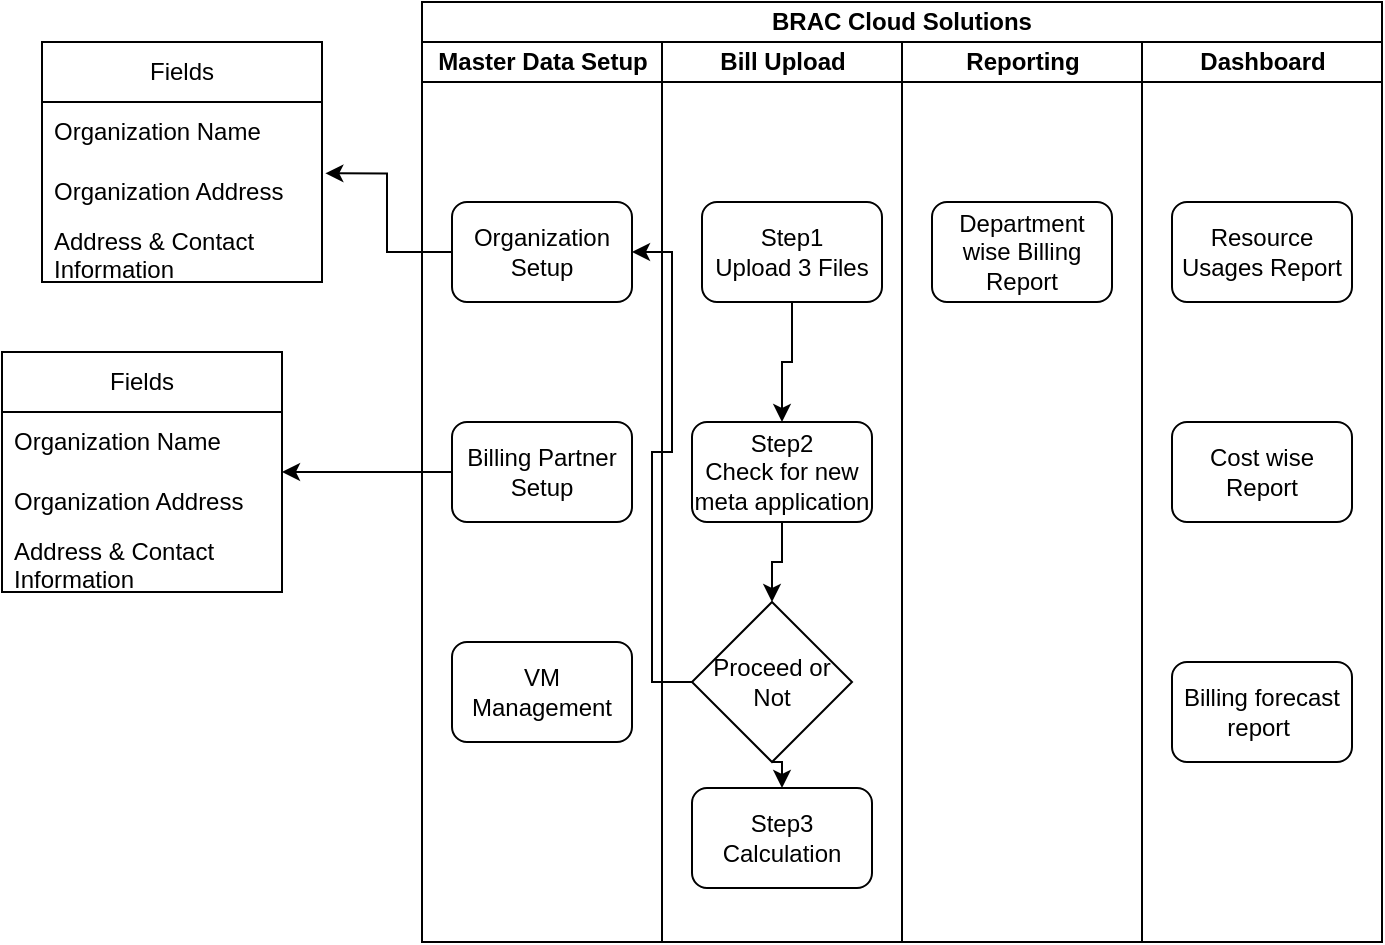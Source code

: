 <mxfile version="24.9.1">
  <diagram name="Page-1" id="Iwcb6CgbbryZW0hVcmBh">
    <mxGraphModel dx="875" dy="544" grid="1" gridSize="10" guides="1" tooltips="1" connect="1" arrows="1" fold="1" page="1" pageScale="1" pageWidth="850" pageHeight="1100" math="0" shadow="0">
      <root>
        <mxCell id="0" />
        <mxCell id="1" parent="0" />
        <mxCell id="6ETel4mcx1zIXjCM35hC-1" value="BRAC Cloud Solutions" style="swimlane;html=1;childLayout=stackLayout;resizeParent=1;resizeParentMax=0;startSize=20;whiteSpace=wrap;" vertex="1" parent="1">
          <mxGeometry x="240" y="110" width="480" height="470" as="geometry" />
        </mxCell>
        <mxCell id="6ETel4mcx1zIXjCM35hC-2" value="Master Data Setup" style="swimlane;html=1;startSize=20;" vertex="1" parent="6ETel4mcx1zIXjCM35hC-1">
          <mxGeometry y="20" width="120" height="450" as="geometry" />
        </mxCell>
        <mxCell id="6ETel4mcx1zIXjCM35hC-24" value="Organization Setup" style="rounded=1;whiteSpace=wrap;html=1;" vertex="1" parent="6ETel4mcx1zIXjCM35hC-2">
          <mxGeometry x="15" y="80" width="90" height="50" as="geometry" />
        </mxCell>
        <mxCell id="6ETel4mcx1zIXjCM35hC-25" value="Billing Partner Setup" style="rounded=1;whiteSpace=wrap;html=1;" vertex="1" parent="6ETel4mcx1zIXjCM35hC-2">
          <mxGeometry x="15" y="190" width="90" height="50" as="geometry" />
        </mxCell>
        <mxCell id="6ETel4mcx1zIXjCM35hC-29" value="VM Management" style="rounded=1;whiteSpace=wrap;html=1;" vertex="1" parent="6ETel4mcx1zIXjCM35hC-2">
          <mxGeometry x="15" y="300" width="90" height="50" as="geometry" />
        </mxCell>
        <mxCell id="6ETel4mcx1zIXjCM35hC-3" value="Bill Upload" style="swimlane;html=1;startSize=20;" vertex="1" parent="6ETel4mcx1zIXjCM35hC-1">
          <mxGeometry x="120" y="20" width="120" height="450" as="geometry" />
        </mxCell>
        <mxCell id="6ETel4mcx1zIXjCM35hC-36" style="edgeStyle=orthogonalEdgeStyle;rounded=0;orthogonalLoop=1;jettySize=auto;html=1;exitX=0.5;exitY=1;exitDx=0;exitDy=0;entryX=0.5;entryY=0;entryDx=0;entryDy=0;" edge="1" parent="6ETel4mcx1zIXjCM35hC-3" source="6ETel4mcx1zIXjCM35hC-31" target="6ETel4mcx1zIXjCM35hC-32">
          <mxGeometry relative="1" as="geometry" />
        </mxCell>
        <mxCell id="6ETel4mcx1zIXjCM35hC-31" value="Step1&lt;br&gt;Upload 3 Files" style="rounded=1;whiteSpace=wrap;html=1;" vertex="1" parent="6ETel4mcx1zIXjCM35hC-3">
          <mxGeometry x="20" y="80" width="90" height="50" as="geometry" />
        </mxCell>
        <mxCell id="6ETel4mcx1zIXjCM35hC-37" style="edgeStyle=orthogonalEdgeStyle;rounded=0;orthogonalLoop=1;jettySize=auto;html=1;exitX=0.5;exitY=1;exitDx=0;exitDy=0;entryX=0.5;entryY=0;entryDx=0;entryDy=0;" edge="1" parent="6ETel4mcx1zIXjCM35hC-3" source="6ETel4mcx1zIXjCM35hC-32" target="6ETel4mcx1zIXjCM35hC-34">
          <mxGeometry relative="1" as="geometry" />
        </mxCell>
        <mxCell id="6ETel4mcx1zIXjCM35hC-32" value="Step2&lt;br&gt;Check for new meta application" style="rounded=1;whiteSpace=wrap;html=1;" vertex="1" parent="6ETel4mcx1zIXjCM35hC-3">
          <mxGeometry x="15" y="190" width="90" height="50" as="geometry" />
        </mxCell>
        <mxCell id="6ETel4mcx1zIXjCM35hC-33" value="Step3&lt;br&gt;Calculation" style="rounded=1;whiteSpace=wrap;html=1;" vertex="1" parent="6ETel4mcx1zIXjCM35hC-3">
          <mxGeometry x="15" y="373" width="90" height="50" as="geometry" />
        </mxCell>
        <mxCell id="6ETel4mcx1zIXjCM35hC-38" style="edgeStyle=orthogonalEdgeStyle;rounded=0;orthogonalLoop=1;jettySize=auto;html=1;exitX=0.5;exitY=1;exitDx=0;exitDy=0;entryX=0.5;entryY=0;entryDx=0;entryDy=0;" edge="1" parent="6ETel4mcx1zIXjCM35hC-3" source="6ETel4mcx1zIXjCM35hC-34" target="6ETel4mcx1zIXjCM35hC-33">
          <mxGeometry relative="1" as="geometry" />
        </mxCell>
        <mxCell id="6ETel4mcx1zIXjCM35hC-34" value="Proceed or Not" style="rhombus;whiteSpace=wrap;html=1;" vertex="1" parent="6ETel4mcx1zIXjCM35hC-3">
          <mxGeometry x="15" y="280" width="80" height="80" as="geometry" />
        </mxCell>
        <mxCell id="6ETel4mcx1zIXjCM35hC-4" value="Reporting" style="swimlane;html=1;startSize=20;" vertex="1" parent="6ETel4mcx1zIXjCM35hC-1">
          <mxGeometry x="240" y="20" width="120" height="450" as="geometry">
            <mxRectangle x="240" y="20" width="40" height="460" as="alternateBounds" />
          </mxGeometry>
        </mxCell>
        <mxCell id="6ETel4mcx1zIXjCM35hC-39" value="Department wise Billing Report" style="rounded=1;whiteSpace=wrap;html=1;" vertex="1" parent="6ETel4mcx1zIXjCM35hC-4">
          <mxGeometry x="15" y="80" width="90" height="50" as="geometry" />
        </mxCell>
        <mxCell id="6ETel4mcx1zIXjCM35hC-40" value="Dashboard" style="swimlane;html=1;startSize=20;" vertex="1" parent="6ETel4mcx1zIXjCM35hC-1">
          <mxGeometry x="360" y="20" width="120" height="450" as="geometry">
            <mxRectangle x="240" y="20" width="40" height="460" as="alternateBounds" />
          </mxGeometry>
        </mxCell>
        <mxCell id="6ETel4mcx1zIXjCM35hC-41" value="Resource Usages Report" style="rounded=1;whiteSpace=wrap;html=1;" vertex="1" parent="6ETel4mcx1zIXjCM35hC-40">
          <mxGeometry x="15" y="80" width="90" height="50" as="geometry" />
        </mxCell>
        <mxCell id="6ETel4mcx1zIXjCM35hC-42" value="Cost wise Report" style="rounded=1;whiteSpace=wrap;html=1;" vertex="1" parent="6ETel4mcx1zIXjCM35hC-40">
          <mxGeometry x="15" y="190" width="90" height="50" as="geometry" />
        </mxCell>
        <mxCell id="6ETel4mcx1zIXjCM35hC-43" value="Billing forecast report&amp;nbsp;" style="rounded=1;whiteSpace=wrap;html=1;" vertex="1" parent="6ETel4mcx1zIXjCM35hC-40">
          <mxGeometry x="15" y="310" width="90" height="50" as="geometry" />
        </mxCell>
        <mxCell id="6ETel4mcx1zIXjCM35hC-35" style="edgeStyle=orthogonalEdgeStyle;rounded=0;orthogonalLoop=1;jettySize=auto;html=1;exitX=0;exitY=0.5;exitDx=0;exitDy=0;entryX=1;entryY=0.5;entryDx=0;entryDy=0;" edge="1" parent="6ETel4mcx1zIXjCM35hC-1" source="6ETel4mcx1zIXjCM35hC-34" target="6ETel4mcx1zIXjCM35hC-24">
          <mxGeometry relative="1" as="geometry" />
        </mxCell>
        <mxCell id="6ETel4mcx1zIXjCM35hC-51" value="Fields" style="swimlane;fontStyle=0;childLayout=stackLayout;horizontal=1;startSize=30;horizontalStack=0;resizeParent=1;resizeParentMax=0;resizeLast=0;collapsible=1;marginBottom=0;whiteSpace=wrap;html=1;" vertex="1" parent="1">
          <mxGeometry x="50" y="130" width="140" height="120" as="geometry" />
        </mxCell>
        <mxCell id="6ETel4mcx1zIXjCM35hC-52" value="Organization Name" style="text;strokeColor=none;fillColor=none;align=left;verticalAlign=middle;spacingLeft=4;spacingRight=4;overflow=hidden;points=[[0,0.5],[1,0.5]];portConstraint=eastwest;rotatable=0;whiteSpace=wrap;html=1;" vertex="1" parent="6ETel4mcx1zIXjCM35hC-51">
          <mxGeometry y="30" width="140" height="30" as="geometry" />
        </mxCell>
        <mxCell id="6ETel4mcx1zIXjCM35hC-53" value="Organization Address" style="text;strokeColor=none;fillColor=none;align=left;verticalAlign=middle;spacingLeft=4;spacingRight=4;overflow=hidden;points=[[0,0.5],[1,0.5]];portConstraint=eastwest;rotatable=0;whiteSpace=wrap;html=1;" vertex="1" parent="6ETel4mcx1zIXjCM35hC-51">
          <mxGeometry y="60" width="140" height="30" as="geometry" />
        </mxCell>
        <mxCell id="6ETel4mcx1zIXjCM35hC-54" value="Address &amp;amp; Contact Information" style="text;strokeColor=none;fillColor=none;align=left;verticalAlign=middle;spacingLeft=4;spacingRight=4;overflow=hidden;points=[[0,0.5],[1,0.5]];portConstraint=eastwest;rotatable=0;whiteSpace=wrap;html=1;" vertex="1" parent="6ETel4mcx1zIXjCM35hC-51">
          <mxGeometry y="90" width="140" height="30" as="geometry" />
        </mxCell>
        <mxCell id="6ETel4mcx1zIXjCM35hC-55" style="edgeStyle=orthogonalEdgeStyle;rounded=0;orthogonalLoop=1;jettySize=auto;html=1;entryX=1.012;entryY=0.189;entryDx=0;entryDy=0;entryPerimeter=0;" edge="1" parent="1" source="6ETel4mcx1zIXjCM35hC-24" target="6ETel4mcx1zIXjCM35hC-53">
          <mxGeometry relative="1" as="geometry" />
        </mxCell>
        <mxCell id="6ETel4mcx1zIXjCM35hC-56" value="Fields" style="swimlane;fontStyle=0;childLayout=stackLayout;horizontal=1;startSize=30;horizontalStack=0;resizeParent=1;resizeParentMax=0;resizeLast=0;collapsible=1;marginBottom=0;whiteSpace=wrap;html=1;" vertex="1" parent="1">
          <mxGeometry x="30" y="285" width="140" height="120" as="geometry" />
        </mxCell>
        <mxCell id="6ETel4mcx1zIXjCM35hC-57" value="Organization Name" style="text;strokeColor=none;fillColor=none;align=left;verticalAlign=middle;spacingLeft=4;spacingRight=4;overflow=hidden;points=[[0,0.5],[1,0.5]];portConstraint=eastwest;rotatable=0;whiteSpace=wrap;html=1;" vertex="1" parent="6ETel4mcx1zIXjCM35hC-56">
          <mxGeometry y="30" width="140" height="30" as="geometry" />
        </mxCell>
        <mxCell id="6ETel4mcx1zIXjCM35hC-58" value="Organization Address" style="text;strokeColor=none;fillColor=none;align=left;verticalAlign=middle;spacingLeft=4;spacingRight=4;overflow=hidden;points=[[0,0.5],[1,0.5]];portConstraint=eastwest;rotatable=0;whiteSpace=wrap;html=1;" vertex="1" parent="6ETel4mcx1zIXjCM35hC-56">
          <mxGeometry y="60" width="140" height="30" as="geometry" />
        </mxCell>
        <mxCell id="6ETel4mcx1zIXjCM35hC-59" value="Address &amp;amp; Contact Information" style="text;strokeColor=none;fillColor=none;align=left;verticalAlign=middle;spacingLeft=4;spacingRight=4;overflow=hidden;points=[[0,0.5],[1,0.5]];portConstraint=eastwest;rotatable=0;whiteSpace=wrap;html=1;" vertex="1" parent="6ETel4mcx1zIXjCM35hC-56">
          <mxGeometry y="90" width="140" height="30" as="geometry" />
        </mxCell>
        <mxCell id="6ETel4mcx1zIXjCM35hC-60" style="edgeStyle=orthogonalEdgeStyle;rounded=0;orthogonalLoop=1;jettySize=auto;html=1;entryX=1;entryY=0.5;entryDx=0;entryDy=0;" edge="1" parent="1" source="6ETel4mcx1zIXjCM35hC-25" target="6ETel4mcx1zIXjCM35hC-56">
          <mxGeometry relative="1" as="geometry" />
        </mxCell>
      </root>
    </mxGraphModel>
  </diagram>
</mxfile>
